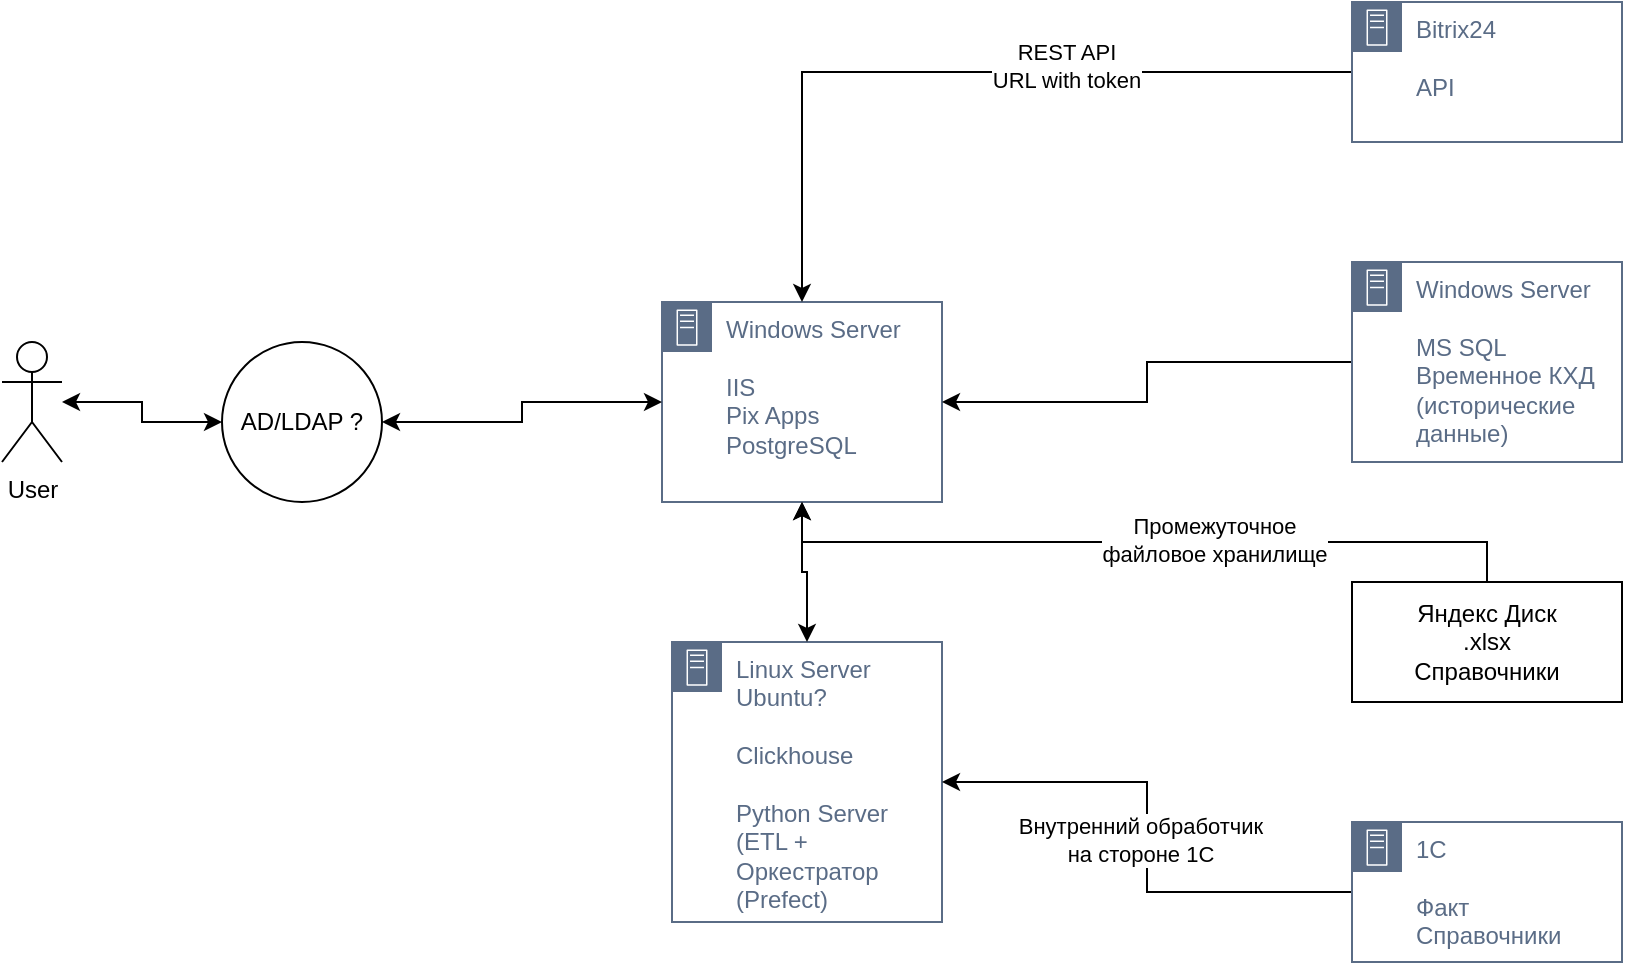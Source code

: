 <mxfile version="21.7.5" type="github">
  <diagram name="Страница — 1" id="ziPgYe1ti4VQZfaezdDB">
    <mxGraphModel dx="3039" dy="831" grid="1" gridSize="10" guides="1" tooltips="1" connect="1" arrows="1" fold="1" page="1" pageScale="1" pageWidth="827" pageHeight="1169" math="0" shadow="0">
      <root>
        <mxCell id="0" />
        <mxCell id="1" parent="0" />
        <mxCell id="3HdMp-sY-wx7udewmaT8-1" value="Linux Server&lt;br&gt;Ubuntu?&lt;br&gt;&lt;br&gt;Clickhouse&lt;br&gt;&lt;br&gt;Python Server&lt;br&gt;(ETL +&lt;br&gt;Оркестратор (Prefect)" style="points=[[0,0],[0.25,0],[0.5,0],[0.75,0],[1,0],[1,0.25],[1,0.5],[1,0.75],[1,1],[0.75,1],[0.5,1],[0.25,1],[0,1],[0,0.75],[0,0.5],[0,0.25]];outlineConnect=0;gradientColor=none;html=1;whiteSpace=wrap;fontSize=12;fontStyle=0;container=1;pointerEvents=0;collapsible=0;recursiveResize=0;shape=mxgraph.aws4.group;grIcon=mxgraph.aws4.group_on_premise;strokeColor=#5A6C86;fillColor=none;verticalAlign=top;align=left;spacingLeft=30;fontColor=#5A6C86;dashed=0;" parent="1" vertex="1">
          <mxGeometry x="-315" y="530" width="135" height="140" as="geometry" />
        </mxCell>
        <mxCell id="3HdMp-sY-wx7udewmaT8-2" value="Windows Server&lt;br&gt;&lt;br&gt;IIS&lt;br&gt;Pix Apps&lt;br&gt;PostgreSQL" style="points=[[0,0],[0.25,0],[0.5,0],[0.75,0],[1,0],[1,0.25],[1,0.5],[1,0.75],[1,1],[0.75,1],[0.5,1],[0.25,1],[0,1],[0,0.75],[0,0.5],[0,0.25]];outlineConnect=0;gradientColor=none;html=1;whiteSpace=wrap;fontSize=12;fontStyle=0;container=1;pointerEvents=0;collapsible=0;recursiveResize=0;shape=mxgraph.aws4.group;grIcon=mxgraph.aws4.group_on_premise;strokeColor=#5A6C86;fillColor=none;verticalAlign=top;align=left;spacingLeft=30;fontColor=#5A6C86;dashed=0;" parent="1" vertex="1">
          <mxGeometry x="-320" y="360" width="140" height="100" as="geometry" />
        </mxCell>
        <mxCell id="g9vobRkobLOLe8Vvobcq-1" value="User" style="shape=umlActor;verticalLabelPosition=bottom;verticalAlign=top;html=1;outlineConnect=0;" vertex="1" parent="1">
          <mxGeometry x="-650" y="380" width="30" height="60" as="geometry" />
        </mxCell>
        <mxCell id="g9vobRkobLOLe8Vvobcq-2" value="AD/LDAP ?" style="ellipse;whiteSpace=wrap;html=1;aspect=fixed;" vertex="1" parent="1">
          <mxGeometry x="-540" y="380" width="80" height="80" as="geometry" />
        </mxCell>
        <mxCell id="g9vobRkobLOLe8Vvobcq-5" value="" style="endArrow=classic;startArrow=classic;html=1;rounded=0;edgeStyle=orthogonalEdgeStyle;" edge="1" parent="1" source="g9vobRkobLOLe8Vvobcq-1" target="g9vobRkobLOLe8Vvobcq-2">
          <mxGeometry width="50" height="50" relative="1" as="geometry">
            <mxPoint x="-620" y="460" as="sourcePoint" />
            <mxPoint x="-549.289" y="410" as="targetPoint" />
          </mxGeometry>
        </mxCell>
        <mxCell id="g9vobRkobLOLe8Vvobcq-6" value="" style="endArrow=classic;startArrow=classic;html=1;rounded=0;edgeStyle=orthogonalEdgeStyle;" edge="1" parent="1" source="g9vobRkobLOLe8Vvobcq-2" target="3HdMp-sY-wx7udewmaT8-2">
          <mxGeometry width="50" height="50" relative="1" as="geometry">
            <mxPoint x="-400" y="450" as="sourcePoint" />
            <mxPoint x="-329.289" y="400" as="targetPoint" />
          </mxGeometry>
        </mxCell>
        <mxCell id="g9vobRkobLOLe8Vvobcq-9" value="" style="endArrow=classic;startArrow=classic;html=1;rounded=0;edgeStyle=orthogonalEdgeStyle;" edge="1" parent="1" source="3HdMp-sY-wx7udewmaT8-2" target="3HdMp-sY-wx7udewmaT8-1">
          <mxGeometry width="50" height="50" relative="1" as="geometry">
            <mxPoint x="-60" y="450" as="sourcePoint" />
            <mxPoint x="-10" y="400" as="targetPoint" />
          </mxGeometry>
        </mxCell>
        <mxCell id="g9vobRkobLOLe8Vvobcq-18" style="edgeStyle=orthogonalEdgeStyle;rounded=0;orthogonalLoop=1;jettySize=auto;html=1;" edge="1" parent="1" source="g9vobRkobLOLe8Vvobcq-16" target="3HdMp-sY-wx7udewmaT8-1">
          <mxGeometry relative="1" as="geometry" />
        </mxCell>
        <mxCell id="g9vobRkobLOLe8Vvobcq-19" value="Внутренний обработчик &lt;br&gt;на стороне 1С" style="edgeLabel;html=1;align=center;verticalAlign=middle;resizable=0;points=[];" vertex="1" connectable="0" parent="g9vobRkobLOLe8Vvobcq-18">
          <mxGeometry x="-0.013" y="4" relative="1" as="geometry">
            <mxPoint as="offset" />
          </mxGeometry>
        </mxCell>
        <mxCell id="g9vobRkobLOLe8Vvobcq-16" value="1C&lt;br&gt;&lt;br&gt;Факт&lt;br&gt;Справочники" style="points=[[0,0],[0.25,0],[0.5,0],[0.75,0],[1,0],[1,0.25],[1,0.5],[1,0.75],[1,1],[0.75,1],[0.5,1],[0.25,1],[0,1],[0,0.75],[0,0.5],[0,0.25]];outlineConnect=0;gradientColor=none;html=1;whiteSpace=wrap;fontSize=12;fontStyle=0;container=1;pointerEvents=0;collapsible=0;recursiveResize=0;shape=mxgraph.aws4.group;grIcon=mxgraph.aws4.group_on_premise;strokeColor=#5A6C86;fillColor=none;verticalAlign=top;align=left;spacingLeft=30;fontColor=#5A6C86;dashed=0;" vertex="1" parent="1">
          <mxGeometry x="25" y="620" width="135" height="70" as="geometry" />
        </mxCell>
        <mxCell id="g9vobRkobLOLe8Vvobcq-22" style="edgeStyle=orthogonalEdgeStyle;rounded=0;orthogonalLoop=1;jettySize=auto;html=1;" edge="1" parent="1" source="g9vobRkobLOLe8Vvobcq-17" target="3HdMp-sY-wx7udewmaT8-2">
          <mxGeometry relative="1" as="geometry" />
        </mxCell>
        <mxCell id="g9vobRkobLOLe8Vvobcq-17" value="Windows Server&lt;br&gt;&lt;br&gt;MS SQL&lt;br&gt;Временное КХД (исторические данные)" style="points=[[0,0],[0.25,0],[0.5,0],[0.75,0],[1,0],[1,0.25],[1,0.5],[1,0.75],[1,1],[0.75,1],[0.5,1],[0.25,1],[0,1],[0,0.75],[0,0.5],[0,0.25]];outlineConnect=0;gradientColor=none;html=1;whiteSpace=wrap;fontSize=12;fontStyle=0;container=1;pointerEvents=0;collapsible=0;recursiveResize=0;shape=mxgraph.aws4.group;grIcon=mxgraph.aws4.group_on_premise;strokeColor=#5A6C86;fillColor=none;verticalAlign=top;align=left;spacingLeft=30;fontColor=#5A6C86;dashed=0;" vertex="1" parent="1">
          <mxGeometry x="25" y="340" width="135" height="100" as="geometry" />
        </mxCell>
        <mxCell id="g9vobRkobLOLe8Vvobcq-23" style="edgeStyle=elbowEdgeStyle;rounded=0;orthogonalLoop=1;jettySize=auto;html=1;elbow=vertical;" edge="1" parent="1" source="g9vobRkobLOLe8Vvobcq-20" target="3HdMp-sY-wx7udewmaT8-2">
          <mxGeometry relative="1" as="geometry" />
        </mxCell>
        <mxCell id="g9vobRkobLOLe8Vvobcq-24" value="Промежуточное&lt;br&gt;файловое хранилище" style="edgeLabel;html=1;align=center;verticalAlign=middle;resizable=0;points=[];" vertex="1" connectable="0" parent="g9vobRkobLOLe8Vvobcq-23">
          <mxGeometry x="-0.181" y="-1" relative="1" as="geometry">
            <mxPoint as="offset" />
          </mxGeometry>
        </mxCell>
        <mxCell id="g9vobRkobLOLe8Vvobcq-20" value="Яндекс Диск&lt;br&gt;.xlsx&lt;br&gt;Справочники" style="rounded=0;whiteSpace=wrap;html=1;" vertex="1" parent="1">
          <mxGeometry x="25" y="500" width="135" height="60" as="geometry" />
        </mxCell>
        <mxCell id="g9vobRkobLOLe8Vvobcq-26" style="edgeStyle=orthogonalEdgeStyle;rounded=0;orthogonalLoop=1;jettySize=auto;html=1;entryX=0.5;entryY=0;entryDx=0;entryDy=0;" edge="1" parent="1" source="g9vobRkobLOLe8Vvobcq-25" target="3HdMp-sY-wx7udewmaT8-2">
          <mxGeometry relative="1" as="geometry" />
        </mxCell>
        <mxCell id="g9vobRkobLOLe8Vvobcq-27" value="REST API&lt;br&gt;URL with token" style="edgeLabel;html=1;align=center;verticalAlign=middle;resizable=0;points=[];" vertex="1" connectable="0" parent="g9vobRkobLOLe8Vvobcq-26">
          <mxGeometry x="-0.263" y="-3" relative="1" as="geometry">
            <mxPoint as="offset" />
          </mxGeometry>
        </mxCell>
        <mxCell id="g9vobRkobLOLe8Vvobcq-25" value="Bitrix24&lt;br&gt;&lt;br&gt;API" style="points=[[0,0],[0.25,0],[0.5,0],[0.75,0],[1,0],[1,0.25],[1,0.5],[1,0.75],[1,1],[0.75,1],[0.5,1],[0.25,1],[0,1],[0,0.75],[0,0.5],[0,0.25]];outlineConnect=0;gradientColor=none;html=1;whiteSpace=wrap;fontSize=12;fontStyle=0;container=1;pointerEvents=0;collapsible=0;recursiveResize=0;shape=mxgraph.aws4.group;grIcon=mxgraph.aws4.group_on_premise;strokeColor=#5A6C86;fillColor=none;verticalAlign=top;align=left;spacingLeft=30;fontColor=#5A6C86;dashed=0;" vertex="1" parent="1">
          <mxGeometry x="25" y="210" width="135" height="70" as="geometry" />
        </mxCell>
      </root>
    </mxGraphModel>
  </diagram>
</mxfile>
